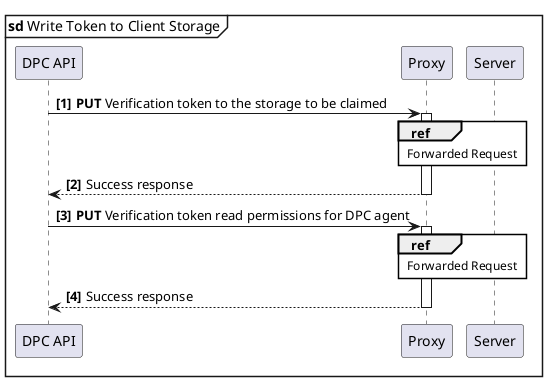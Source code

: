@startuml
'https://plantuml.com/sequence-diagram

skinparam sequenceReferenceBackgroundColor white

mainframe **sd** Write Token to Client Storage
autonumber 1 1 "<b>[0]"

participant "DPC API" as DPC_API
participant "Proxy" as Proxy
participant "Server" as Server


DPC_API  ->  Proxy               ++  : **PUT** Verification token to the storage to be claimed
ref over Proxy, Server               : Forwarded Request
DPC_API  <-- Proxy               --  : Success response
DPC_API  ->  Proxy               ++  : **PUT** Verification token read permissions for DPC agent
ref over Proxy, Server               : Forwarded Request
DPC_API  <-- Proxy               --  : Success response

@enduml